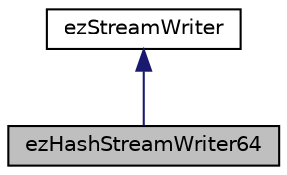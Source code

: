 digraph "ezHashStreamWriter64"
{
 // LATEX_PDF_SIZE
  edge [fontname="Helvetica",fontsize="10",labelfontname="Helvetica",labelfontsize="10"];
  node [fontname="Helvetica",fontsize="10",shape=record];
  Node1 [label="ezHashStreamWriter64",height=0.2,width=0.4,color="black", fillcolor="grey75", style="filled", fontcolor="black",tooltip="A stream writer that hashes the data written to it."];
  Node2 -> Node1 [dir="back",color="midnightblue",fontsize="10",style="solid",fontname="Helvetica"];
  Node2 [label="ezStreamWriter",height=0.2,width=0.4,color="black", fillcolor="white", style="filled",URL="$d6/dcc/classez_stream_writer.htm",tooltip="Interface for binary out (write) streams."];
}
